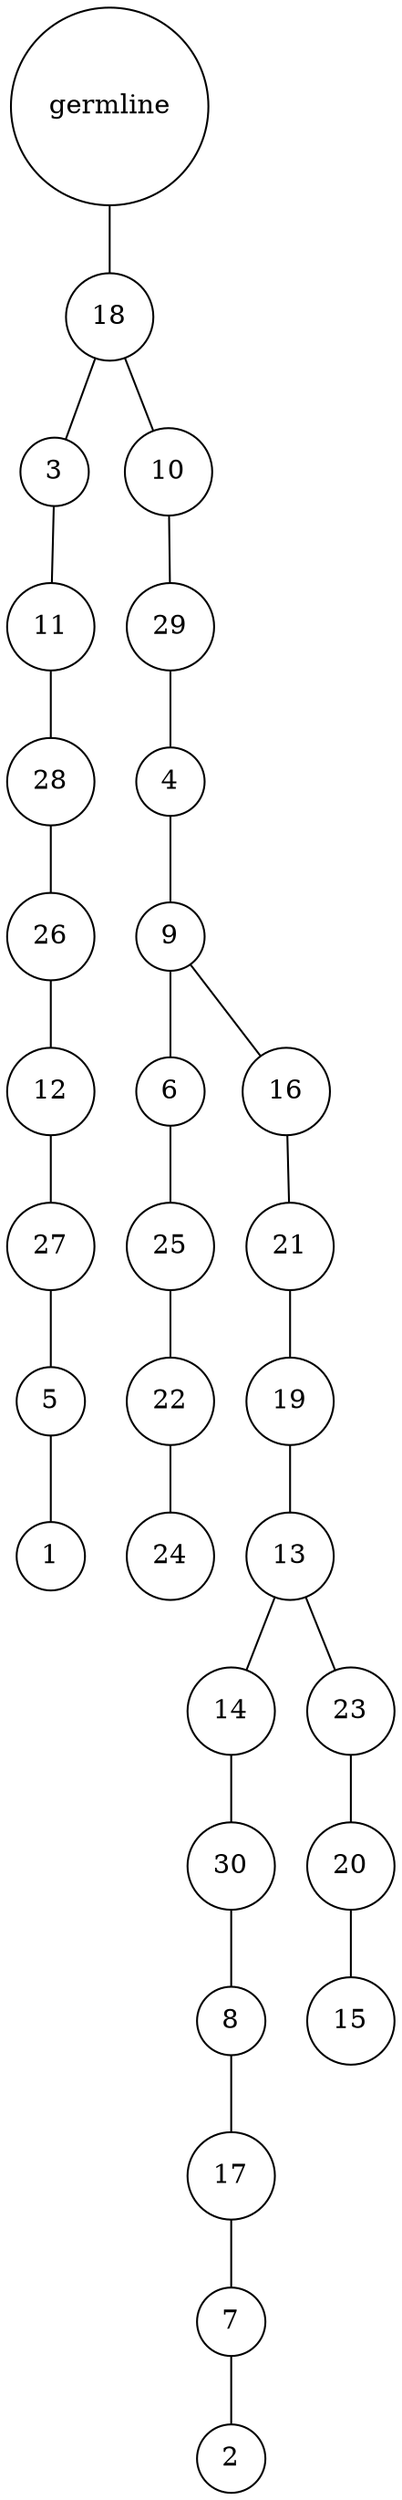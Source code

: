 graph {
	rankdir=UD;
	splines=line;
	node [shape=circle]
	"0x7f0508669400" [label="germline"];
	"0x7f0508669430" [label="18"];
	"0x7f0508669400" -- "0x7f0508669430" ;
	"0x7f0508669460" [label="3"];
	"0x7f0508669430" -- "0x7f0508669460" ;
	"0x7f0508669490" [label="11"];
	"0x7f0508669460" -- "0x7f0508669490" ;
	"0x7f05086694c0" [label="28"];
	"0x7f0508669490" -- "0x7f05086694c0" ;
	"0x7f05086694f0" [label="26"];
	"0x7f05086694c0" -- "0x7f05086694f0" ;
	"0x7f0508669520" [label="12"];
	"0x7f05086694f0" -- "0x7f0508669520" ;
	"0x7f0508669550" [label="27"];
	"0x7f0508669520" -- "0x7f0508669550" ;
	"0x7f0508669580" [label="5"];
	"0x7f0508669550" -- "0x7f0508669580" ;
	"0x7f05086695b0" [label="1"];
	"0x7f0508669580" -- "0x7f05086695b0" ;
	"0x7f05086695e0" [label="10"];
	"0x7f0508669430" -- "0x7f05086695e0" ;
	"0x7f0508669610" [label="29"];
	"0x7f05086695e0" -- "0x7f0508669610" ;
	"0x7f0508669640" [label="4"];
	"0x7f0508669610" -- "0x7f0508669640" ;
	"0x7f0508669670" [label="9"];
	"0x7f0508669640" -- "0x7f0508669670" ;
	"0x7f05086696a0" [label="6"];
	"0x7f0508669670" -- "0x7f05086696a0" ;
	"0x7f05086696d0" [label="25"];
	"0x7f05086696a0" -- "0x7f05086696d0" ;
	"0x7f0508669700" [label="22"];
	"0x7f05086696d0" -- "0x7f0508669700" ;
	"0x7f0508669730" [label="24"];
	"0x7f0508669700" -- "0x7f0508669730" ;
	"0x7f0508669760" [label="16"];
	"0x7f0508669670" -- "0x7f0508669760" ;
	"0x7f0508669790" [label="21"];
	"0x7f0508669760" -- "0x7f0508669790" ;
	"0x7f05086697c0" [label="19"];
	"0x7f0508669790" -- "0x7f05086697c0" ;
	"0x7f05086697f0" [label="13"];
	"0x7f05086697c0" -- "0x7f05086697f0" ;
	"0x7f0508669820" [label="14"];
	"0x7f05086697f0" -- "0x7f0508669820" ;
	"0x7f0508669850" [label="30"];
	"0x7f0508669820" -- "0x7f0508669850" ;
	"0x7f0508669880" [label="8"];
	"0x7f0508669850" -- "0x7f0508669880" ;
	"0x7f05086698b0" [label="17"];
	"0x7f0508669880" -- "0x7f05086698b0" ;
	"0x7f05086698e0" [label="7"];
	"0x7f05086698b0" -- "0x7f05086698e0" ;
	"0x7f0508669910" [label="2"];
	"0x7f05086698e0" -- "0x7f0508669910" ;
	"0x7f0508669940" [label="23"];
	"0x7f05086697f0" -- "0x7f0508669940" ;
	"0x7f0508669970" [label="20"];
	"0x7f0508669940" -- "0x7f0508669970" ;
	"0x7f05086699a0" [label="15"];
	"0x7f0508669970" -- "0x7f05086699a0" ;
}
